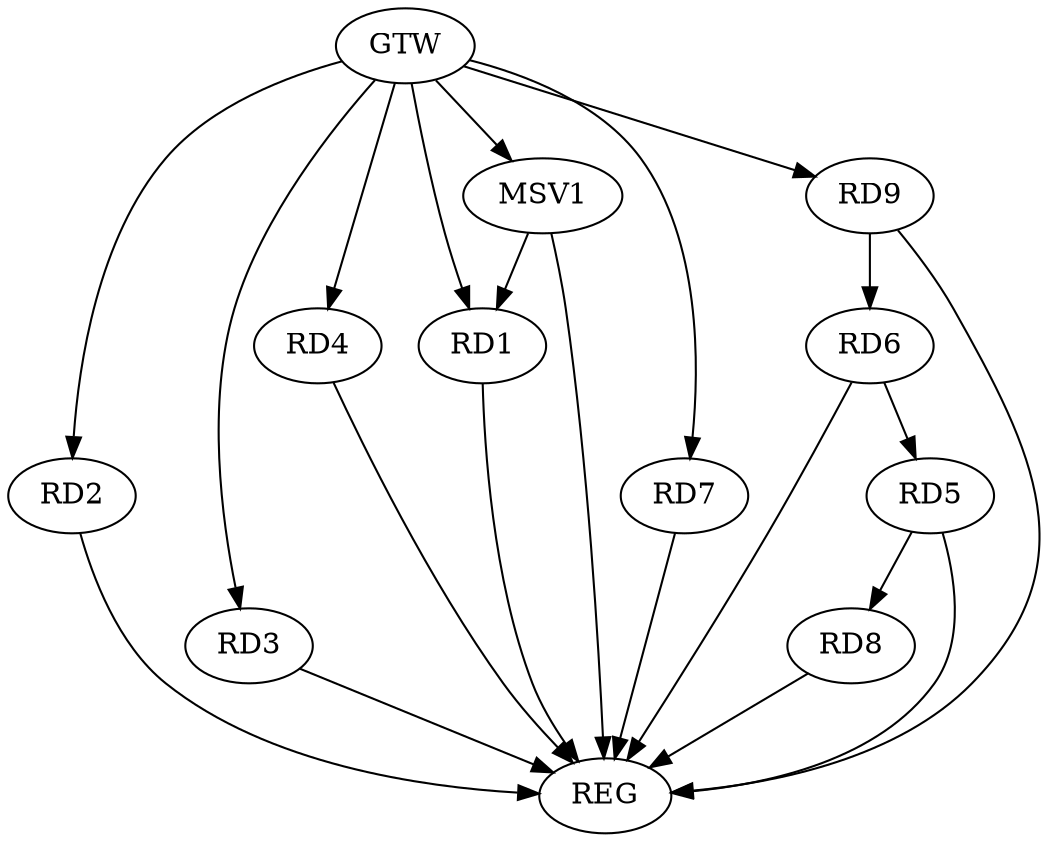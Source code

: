 strict digraph G {
  RD1 [ label="RD1" ];
  RD2 [ label="RD2" ];
  RD3 [ label="RD3" ];
  RD4 [ label="RD4" ];
  RD5 [ label="RD5" ];
  RD6 [ label="RD6" ];
  RD7 [ label="RD7" ];
  RD8 [ label="RD8" ];
  RD9 [ label="RD9" ];
  GTW [ label="GTW" ];
  REG [ label="REG" ];
  MSV1 [ label="MSV1" ];
  RD6 -> RD5;
  RD5 -> RD8;
  RD9 -> RD6;
  GTW -> RD1;
  GTW -> RD2;
  GTW -> RD3;
  GTW -> RD4;
  GTW -> RD7;
  GTW -> RD9;
  RD1 -> REG;
  RD2 -> REG;
  RD3 -> REG;
  RD4 -> REG;
  RD5 -> REG;
  RD6 -> REG;
  RD7 -> REG;
  RD8 -> REG;
  RD9 -> REG;
  MSV1 -> RD1;
  GTW -> MSV1;
  MSV1 -> REG;
}
